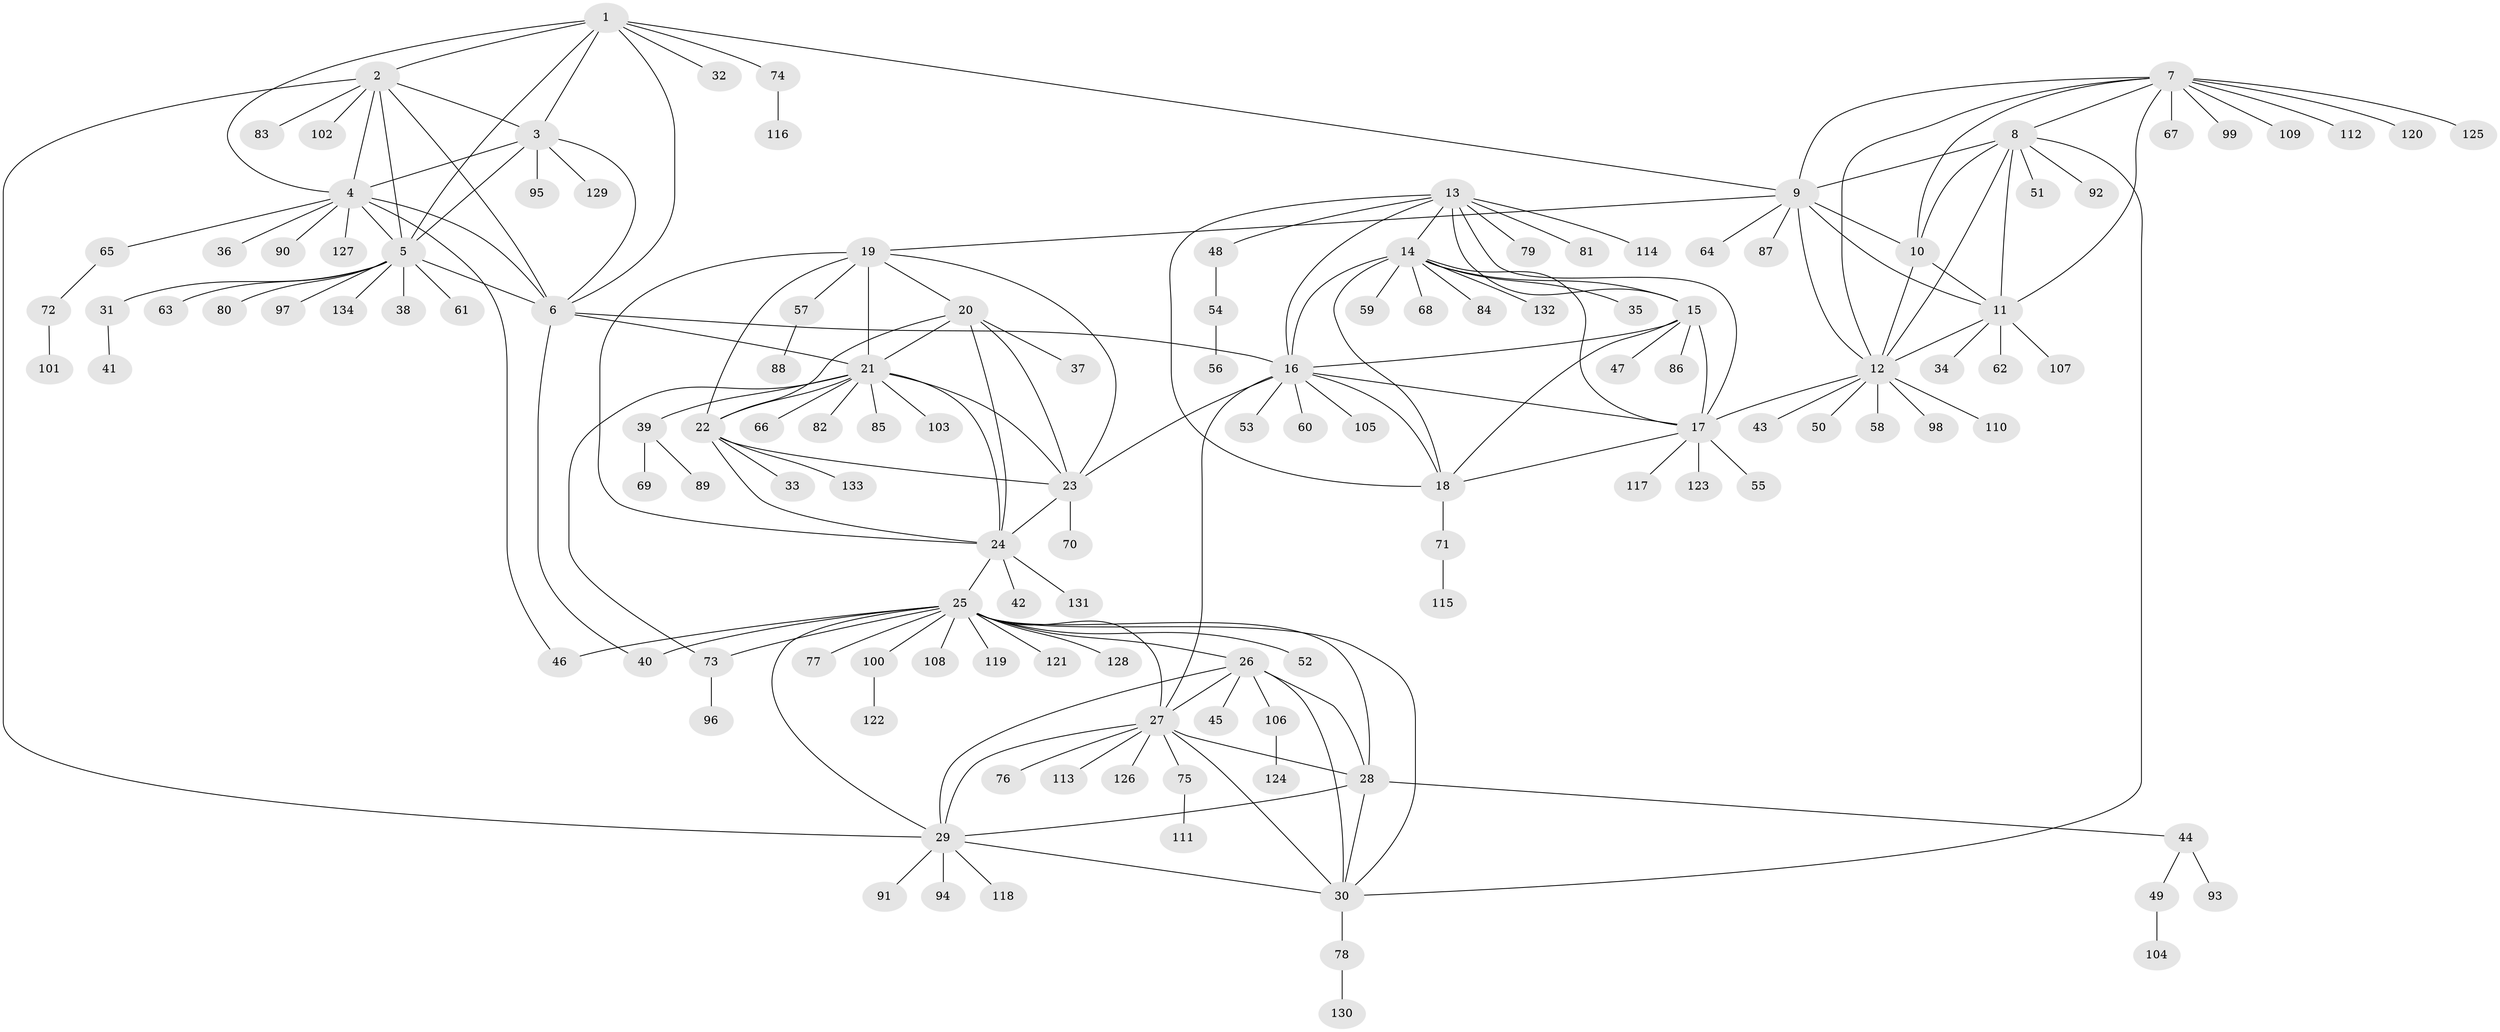 // Generated by graph-tools (version 1.1) at 2025/26/03/09/25 03:26:47]
// undirected, 134 vertices, 192 edges
graph export_dot {
graph [start="1"]
  node [color=gray90,style=filled];
  1;
  2;
  3;
  4;
  5;
  6;
  7;
  8;
  9;
  10;
  11;
  12;
  13;
  14;
  15;
  16;
  17;
  18;
  19;
  20;
  21;
  22;
  23;
  24;
  25;
  26;
  27;
  28;
  29;
  30;
  31;
  32;
  33;
  34;
  35;
  36;
  37;
  38;
  39;
  40;
  41;
  42;
  43;
  44;
  45;
  46;
  47;
  48;
  49;
  50;
  51;
  52;
  53;
  54;
  55;
  56;
  57;
  58;
  59;
  60;
  61;
  62;
  63;
  64;
  65;
  66;
  67;
  68;
  69;
  70;
  71;
  72;
  73;
  74;
  75;
  76;
  77;
  78;
  79;
  80;
  81;
  82;
  83;
  84;
  85;
  86;
  87;
  88;
  89;
  90;
  91;
  92;
  93;
  94;
  95;
  96;
  97;
  98;
  99;
  100;
  101;
  102;
  103;
  104;
  105;
  106;
  107;
  108;
  109;
  110;
  111;
  112;
  113;
  114;
  115;
  116;
  117;
  118;
  119;
  120;
  121;
  122;
  123;
  124;
  125;
  126;
  127;
  128;
  129;
  130;
  131;
  132;
  133;
  134;
  1 -- 2;
  1 -- 3;
  1 -- 4;
  1 -- 5;
  1 -- 6;
  1 -- 9;
  1 -- 32;
  1 -- 74;
  2 -- 3;
  2 -- 4;
  2 -- 5;
  2 -- 6;
  2 -- 29;
  2 -- 83;
  2 -- 102;
  3 -- 4;
  3 -- 5;
  3 -- 6;
  3 -- 95;
  3 -- 129;
  4 -- 5;
  4 -- 6;
  4 -- 36;
  4 -- 46;
  4 -- 65;
  4 -- 90;
  4 -- 127;
  5 -- 6;
  5 -- 31;
  5 -- 38;
  5 -- 61;
  5 -- 63;
  5 -- 80;
  5 -- 97;
  5 -- 134;
  6 -- 16;
  6 -- 21;
  6 -- 40;
  7 -- 8;
  7 -- 9;
  7 -- 10;
  7 -- 11;
  7 -- 12;
  7 -- 67;
  7 -- 99;
  7 -- 109;
  7 -- 112;
  7 -- 120;
  7 -- 125;
  8 -- 9;
  8 -- 10;
  8 -- 11;
  8 -- 12;
  8 -- 30;
  8 -- 51;
  8 -- 92;
  9 -- 10;
  9 -- 11;
  9 -- 12;
  9 -- 19;
  9 -- 64;
  9 -- 87;
  10 -- 11;
  10 -- 12;
  11 -- 12;
  11 -- 34;
  11 -- 62;
  11 -- 107;
  12 -- 17;
  12 -- 43;
  12 -- 50;
  12 -- 58;
  12 -- 98;
  12 -- 110;
  13 -- 14;
  13 -- 15;
  13 -- 16;
  13 -- 17;
  13 -- 18;
  13 -- 48;
  13 -- 79;
  13 -- 81;
  13 -- 114;
  14 -- 15;
  14 -- 16;
  14 -- 17;
  14 -- 18;
  14 -- 35;
  14 -- 59;
  14 -- 68;
  14 -- 84;
  14 -- 132;
  15 -- 16;
  15 -- 17;
  15 -- 18;
  15 -- 47;
  15 -- 86;
  16 -- 17;
  16 -- 18;
  16 -- 23;
  16 -- 27;
  16 -- 53;
  16 -- 60;
  16 -- 105;
  17 -- 18;
  17 -- 55;
  17 -- 117;
  17 -- 123;
  18 -- 71;
  19 -- 20;
  19 -- 21;
  19 -- 22;
  19 -- 23;
  19 -- 24;
  19 -- 57;
  20 -- 21;
  20 -- 22;
  20 -- 23;
  20 -- 24;
  20 -- 37;
  21 -- 22;
  21 -- 23;
  21 -- 24;
  21 -- 39;
  21 -- 66;
  21 -- 73;
  21 -- 82;
  21 -- 85;
  21 -- 103;
  22 -- 23;
  22 -- 24;
  22 -- 33;
  22 -- 133;
  23 -- 24;
  23 -- 70;
  24 -- 25;
  24 -- 42;
  24 -- 131;
  25 -- 26;
  25 -- 27;
  25 -- 28;
  25 -- 29;
  25 -- 30;
  25 -- 40;
  25 -- 46;
  25 -- 52;
  25 -- 73;
  25 -- 77;
  25 -- 100;
  25 -- 108;
  25 -- 119;
  25 -- 121;
  25 -- 128;
  26 -- 27;
  26 -- 28;
  26 -- 29;
  26 -- 30;
  26 -- 45;
  26 -- 106;
  27 -- 28;
  27 -- 29;
  27 -- 30;
  27 -- 75;
  27 -- 76;
  27 -- 113;
  27 -- 126;
  28 -- 29;
  28 -- 30;
  28 -- 44;
  29 -- 30;
  29 -- 91;
  29 -- 94;
  29 -- 118;
  30 -- 78;
  31 -- 41;
  39 -- 69;
  39 -- 89;
  44 -- 49;
  44 -- 93;
  48 -- 54;
  49 -- 104;
  54 -- 56;
  57 -- 88;
  65 -- 72;
  71 -- 115;
  72 -- 101;
  73 -- 96;
  74 -- 116;
  75 -- 111;
  78 -- 130;
  100 -- 122;
  106 -- 124;
}
